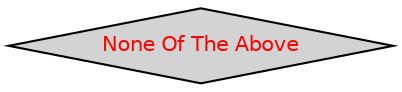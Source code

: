 digraph Results {
  ranksep=0.25;
 "None Of The Above" [ style="filled" , shape=diamond, fontcolor="Red", fontname="Helvetica", fontsize=10  ];
}

